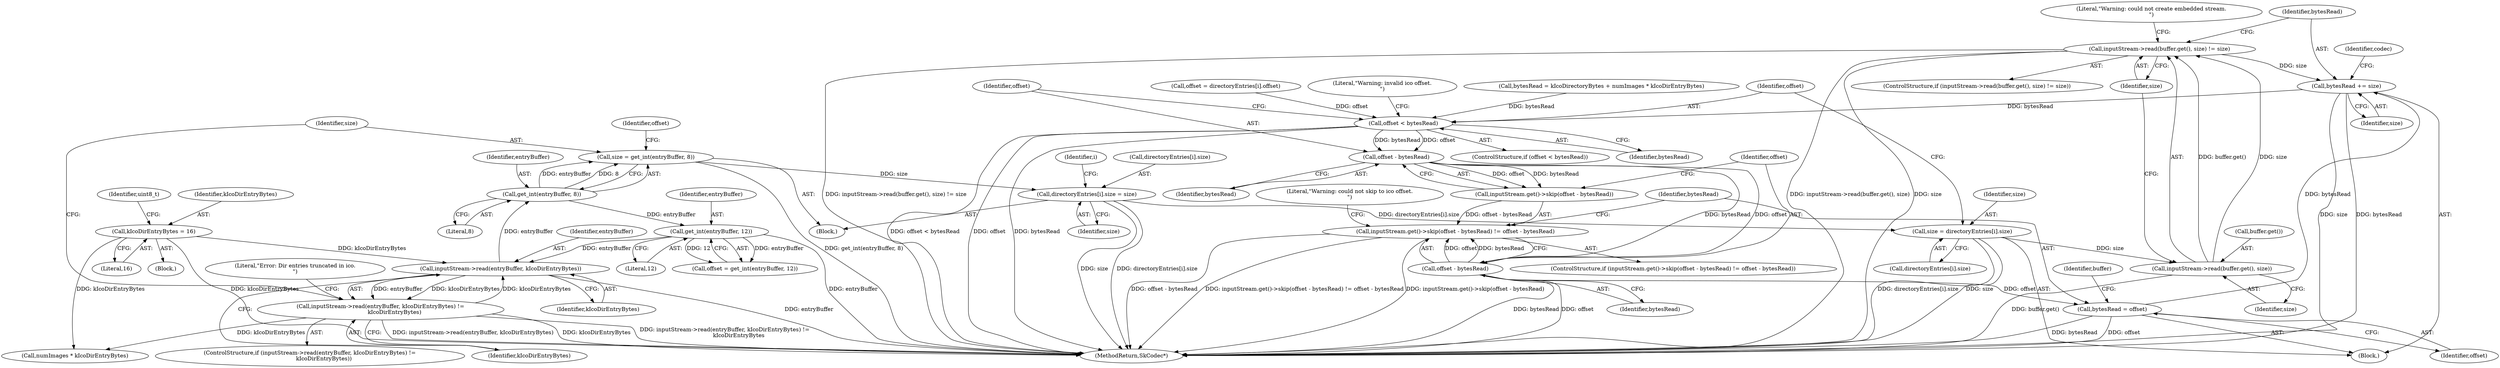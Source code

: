 digraph "0_Android_77c955200ddd1761d6ed7a6c1578349fedbb55e4@API" {
"1000307" [label="(Call,inputStream->read(buffer.get(), size) != size)"];
"1000308" [label="(Call,inputStream->read(buffer.get(), size))"];
"1000267" [label="(Call,size = directoryEntries[i].size)"];
"1000217" [label="(Call,directoryEntries[i].size = size)"];
"1000199" [label="(Call,size = get_int(entryBuffer, 8))"];
"1000201" [label="(Call,get_int(entryBuffer, 8))"];
"1000185" [label="(Call,inputStream->read(entryBuffer, kIcoDirEntryBytes))"];
"1000207" [label="(Call,get_int(entryBuffer, 12))"];
"1000184" [label="(Call,inputStream->read(entryBuffer, kIcoDirEntryBytes) !=\n                kIcoDirEntryBytes)"];
"1000110" [label="(Call,kIcoDirEntryBytes = 16)"];
"1000322" [label="(Call,bytesRead += size)"];
"1000275" [label="(Call,offset < bytesRead)"];
"1000285" [label="(Call,offset - bytesRead)"];
"1000284" [label="(Call,inputStream.get()->skip(offset - bytesRead))"];
"1000283" [label="(Call,inputStream.get()->skip(offset - bytesRead) != offset - bytesRead)"];
"1000288" [label="(Call,offset - bytesRead)"];
"1000295" [label="(Call,bytesRead = offset)"];
"1000414" [label="(MethodReturn,SkCodec*)"];
"1000180" [label="(Identifier,i)"];
"1000282" [label="(ControlStructure,if (inputStream.get()->skip(offset - bytesRead) != offset - bytesRead))"];
"1000188" [label="(Identifier,kIcoDirEntryBytes)"];
"1000112" [label="(Literal,16)"];
"1000269" [label="(Call,directoryEntries[i].size)"];
"1000240" [label="(Call,bytesRead = kIcoDirectoryBytes + numImages * kIcoDirEntryBytes)"];
"1000301" [label="(Identifier,buffer)"];
"1000323" [label="(Identifier,bytesRead)"];
"1000187" [label="(Identifier,kIcoDirEntryBytes)"];
"1000183" [label="(ControlStructure,if (inputStream->read(entryBuffer, kIcoDirEntryBytes) !=\n                kIcoDirEntryBytes))"];
"1000205" [label="(Call,offset = get_int(entryBuffer, 12))"];
"1000286" [label="(Identifier,offset)"];
"1000200" [label="(Identifier,size)"];
"1000199" [label="(Call,size = get_int(entryBuffer, 8))"];
"1000184" [label="(Call,inputStream->read(entryBuffer, kIcoDirEntryBytes) !=\n                kIcoDirEntryBytes)"];
"1000310" [label="(Identifier,size)"];
"1000218" [label="(Call,directoryEntries[i].size)"];
"1000186" [label="(Identifier,entryBuffer)"];
"1000285" [label="(Call,offset - bytesRead)"];
"1000207" [label="(Call,get_int(entryBuffer, 12))"];
"1000295" [label="(Call,bytesRead = offset)"];
"1000324" [label="(Identifier,size)"];
"1000289" [label="(Identifier,offset)"];
"1000257" [label="(Block,)"];
"1000181" [label="(Block,)"];
"1000223" [label="(Identifier,size)"];
"1000322" [label="(Call,bytesRead += size)"];
"1000185" [label="(Call,inputStream->read(entryBuffer, kIcoDirEntryBytes))"];
"1000110" [label="(Call,kIcoDirEntryBytes = 16)"];
"1000208" [label="(Identifier,entryBuffer)"];
"1000206" [label="(Identifier,offset)"];
"1000327" [label="(Identifier,codec)"];
"1000115" [label="(Identifier,uint8_t)"];
"1000274" [label="(ControlStructure,if (offset < bytesRead))"];
"1000309" [label="(Call,buffer.get())"];
"1000202" [label="(Identifier,entryBuffer)"];
"1000276" [label="(Identifier,offset)"];
"1000111" [label="(Identifier,kIcoDirEntryBytes)"];
"1000217" [label="(Call,directoryEntries[i].size = size)"];
"1000287" [label="(Identifier,bytesRead)"];
"1000203" [label="(Literal,8)"];
"1000283" [label="(Call,inputStream.get()->skip(offset - bytesRead) != offset - bytesRead)"];
"1000290" [label="(Identifier,bytesRead)"];
"1000311" [label="(Identifier,size)"];
"1000275" [label="(Call,offset < bytesRead)"];
"1000308" [label="(Call,inputStream->read(buffer.get(), size))"];
"1000267" [label="(Call,size = directoryEntries[i].size)"];
"1000259" [label="(Call,offset = directoryEntries[i].offset)"];
"1000288" [label="(Call,offset - bytesRead)"];
"1000201" [label="(Call,get_int(entryBuffer, 8))"];
"1000268" [label="(Identifier,size)"];
"1000280" [label="(Literal,\"Warning: invalid ico offset.\n\")"];
"1000191" [label="(Literal,\"Error: Dir entries truncated in ico.\n\")"];
"1000307" [label="(Call,inputStream->read(buffer.get(), size) != size)"];
"1000296" [label="(Identifier,bytesRead)"];
"1000297" [label="(Identifier,offset)"];
"1000284" [label="(Call,inputStream.get()->skip(offset - bytesRead))"];
"1000103" [label="(Block,)"];
"1000314" [label="(Literal,\"Warning: could not create embedded stream.\n\")"];
"1000293" [label="(Literal,\"Warning: could not skip to ico offset.\n\")"];
"1000244" [label="(Call,numImages * kIcoDirEntryBytes)"];
"1000306" [label="(ControlStructure,if (inputStream->read(buffer.get(), size) != size))"];
"1000209" [label="(Literal,12)"];
"1000277" [label="(Identifier,bytesRead)"];
"1000307" -> "1000306"  [label="AST: "];
"1000307" -> "1000311"  [label="CFG: "];
"1000308" -> "1000307"  [label="AST: "];
"1000311" -> "1000307"  [label="AST: "];
"1000314" -> "1000307"  [label="CFG: "];
"1000323" -> "1000307"  [label="CFG: "];
"1000307" -> "1000414"  [label="DDG: size"];
"1000307" -> "1000414"  [label="DDG: inputStream->read(buffer.get(), size) != size"];
"1000307" -> "1000414"  [label="DDG: inputStream->read(buffer.get(), size)"];
"1000308" -> "1000307"  [label="DDG: buffer.get()"];
"1000308" -> "1000307"  [label="DDG: size"];
"1000307" -> "1000322"  [label="DDG: size"];
"1000308" -> "1000310"  [label="CFG: "];
"1000309" -> "1000308"  [label="AST: "];
"1000310" -> "1000308"  [label="AST: "];
"1000311" -> "1000308"  [label="CFG: "];
"1000308" -> "1000414"  [label="DDG: buffer.get()"];
"1000267" -> "1000308"  [label="DDG: size"];
"1000267" -> "1000257"  [label="AST: "];
"1000267" -> "1000269"  [label="CFG: "];
"1000268" -> "1000267"  [label="AST: "];
"1000269" -> "1000267"  [label="AST: "];
"1000276" -> "1000267"  [label="CFG: "];
"1000267" -> "1000414"  [label="DDG: directoryEntries[i].size"];
"1000267" -> "1000414"  [label="DDG: size"];
"1000217" -> "1000267"  [label="DDG: directoryEntries[i].size"];
"1000217" -> "1000181"  [label="AST: "];
"1000217" -> "1000223"  [label="CFG: "];
"1000218" -> "1000217"  [label="AST: "];
"1000223" -> "1000217"  [label="AST: "];
"1000180" -> "1000217"  [label="CFG: "];
"1000217" -> "1000414"  [label="DDG: size"];
"1000217" -> "1000414"  [label="DDG: directoryEntries[i].size"];
"1000199" -> "1000217"  [label="DDG: size"];
"1000199" -> "1000181"  [label="AST: "];
"1000199" -> "1000201"  [label="CFG: "];
"1000200" -> "1000199"  [label="AST: "];
"1000201" -> "1000199"  [label="AST: "];
"1000206" -> "1000199"  [label="CFG: "];
"1000199" -> "1000414"  [label="DDG: get_int(entryBuffer, 8)"];
"1000201" -> "1000199"  [label="DDG: entryBuffer"];
"1000201" -> "1000199"  [label="DDG: 8"];
"1000201" -> "1000203"  [label="CFG: "];
"1000202" -> "1000201"  [label="AST: "];
"1000203" -> "1000201"  [label="AST: "];
"1000185" -> "1000201"  [label="DDG: entryBuffer"];
"1000201" -> "1000207"  [label="DDG: entryBuffer"];
"1000185" -> "1000184"  [label="AST: "];
"1000185" -> "1000187"  [label="CFG: "];
"1000186" -> "1000185"  [label="AST: "];
"1000187" -> "1000185"  [label="AST: "];
"1000188" -> "1000185"  [label="CFG: "];
"1000185" -> "1000414"  [label="DDG: entryBuffer"];
"1000185" -> "1000184"  [label="DDG: entryBuffer"];
"1000185" -> "1000184"  [label="DDG: kIcoDirEntryBytes"];
"1000207" -> "1000185"  [label="DDG: entryBuffer"];
"1000184" -> "1000185"  [label="DDG: kIcoDirEntryBytes"];
"1000110" -> "1000185"  [label="DDG: kIcoDirEntryBytes"];
"1000207" -> "1000205"  [label="AST: "];
"1000207" -> "1000209"  [label="CFG: "];
"1000208" -> "1000207"  [label="AST: "];
"1000209" -> "1000207"  [label="AST: "];
"1000205" -> "1000207"  [label="CFG: "];
"1000207" -> "1000414"  [label="DDG: entryBuffer"];
"1000207" -> "1000205"  [label="DDG: entryBuffer"];
"1000207" -> "1000205"  [label="DDG: 12"];
"1000184" -> "1000183"  [label="AST: "];
"1000184" -> "1000188"  [label="CFG: "];
"1000188" -> "1000184"  [label="AST: "];
"1000191" -> "1000184"  [label="CFG: "];
"1000200" -> "1000184"  [label="CFG: "];
"1000184" -> "1000414"  [label="DDG: inputStream->read(entryBuffer, kIcoDirEntryBytes)"];
"1000184" -> "1000414"  [label="DDG: kIcoDirEntryBytes"];
"1000184" -> "1000414"  [label="DDG: inputStream->read(entryBuffer, kIcoDirEntryBytes) !=\n                kIcoDirEntryBytes"];
"1000184" -> "1000244"  [label="DDG: kIcoDirEntryBytes"];
"1000110" -> "1000103"  [label="AST: "];
"1000110" -> "1000112"  [label="CFG: "];
"1000111" -> "1000110"  [label="AST: "];
"1000112" -> "1000110"  [label="AST: "];
"1000115" -> "1000110"  [label="CFG: "];
"1000110" -> "1000414"  [label="DDG: kIcoDirEntryBytes"];
"1000110" -> "1000244"  [label="DDG: kIcoDirEntryBytes"];
"1000322" -> "1000257"  [label="AST: "];
"1000322" -> "1000324"  [label="CFG: "];
"1000323" -> "1000322"  [label="AST: "];
"1000324" -> "1000322"  [label="AST: "];
"1000327" -> "1000322"  [label="CFG: "];
"1000322" -> "1000414"  [label="DDG: size"];
"1000322" -> "1000414"  [label="DDG: bytesRead"];
"1000322" -> "1000275"  [label="DDG: bytesRead"];
"1000295" -> "1000322"  [label="DDG: bytesRead"];
"1000275" -> "1000274"  [label="AST: "];
"1000275" -> "1000277"  [label="CFG: "];
"1000276" -> "1000275"  [label="AST: "];
"1000277" -> "1000275"  [label="AST: "];
"1000280" -> "1000275"  [label="CFG: "];
"1000286" -> "1000275"  [label="CFG: "];
"1000275" -> "1000414"  [label="DDG: offset < bytesRead"];
"1000275" -> "1000414"  [label="DDG: offset"];
"1000275" -> "1000414"  [label="DDG: bytesRead"];
"1000259" -> "1000275"  [label="DDG: offset"];
"1000240" -> "1000275"  [label="DDG: bytesRead"];
"1000275" -> "1000285"  [label="DDG: offset"];
"1000275" -> "1000285"  [label="DDG: bytesRead"];
"1000285" -> "1000284"  [label="AST: "];
"1000285" -> "1000287"  [label="CFG: "];
"1000286" -> "1000285"  [label="AST: "];
"1000287" -> "1000285"  [label="AST: "];
"1000284" -> "1000285"  [label="CFG: "];
"1000285" -> "1000284"  [label="DDG: offset"];
"1000285" -> "1000284"  [label="DDG: bytesRead"];
"1000285" -> "1000288"  [label="DDG: offset"];
"1000285" -> "1000288"  [label="DDG: bytesRead"];
"1000284" -> "1000283"  [label="AST: "];
"1000289" -> "1000284"  [label="CFG: "];
"1000284" -> "1000283"  [label="DDG: offset - bytesRead"];
"1000283" -> "1000282"  [label="AST: "];
"1000283" -> "1000288"  [label="CFG: "];
"1000288" -> "1000283"  [label="AST: "];
"1000293" -> "1000283"  [label="CFG: "];
"1000296" -> "1000283"  [label="CFG: "];
"1000283" -> "1000414"  [label="DDG: inputStream.get()->skip(offset - bytesRead)"];
"1000283" -> "1000414"  [label="DDG: offset - bytesRead"];
"1000283" -> "1000414"  [label="DDG: inputStream.get()->skip(offset - bytesRead) != offset - bytesRead"];
"1000288" -> "1000283"  [label="DDG: offset"];
"1000288" -> "1000283"  [label="DDG: bytesRead"];
"1000288" -> "1000290"  [label="CFG: "];
"1000289" -> "1000288"  [label="AST: "];
"1000290" -> "1000288"  [label="AST: "];
"1000288" -> "1000414"  [label="DDG: bytesRead"];
"1000288" -> "1000414"  [label="DDG: offset"];
"1000288" -> "1000295"  [label="DDG: offset"];
"1000295" -> "1000257"  [label="AST: "];
"1000295" -> "1000297"  [label="CFG: "];
"1000296" -> "1000295"  [label="AST: "];
"1000297" -> "1000295"  [label="AST: "];
"1000301" -> "1000295"  [label="CFG: "];
"1000295" -> "1000414"  [label="DDG: bytesRead"];
"1000295" -> "1000414"  [label="DDG: offset"];
}
